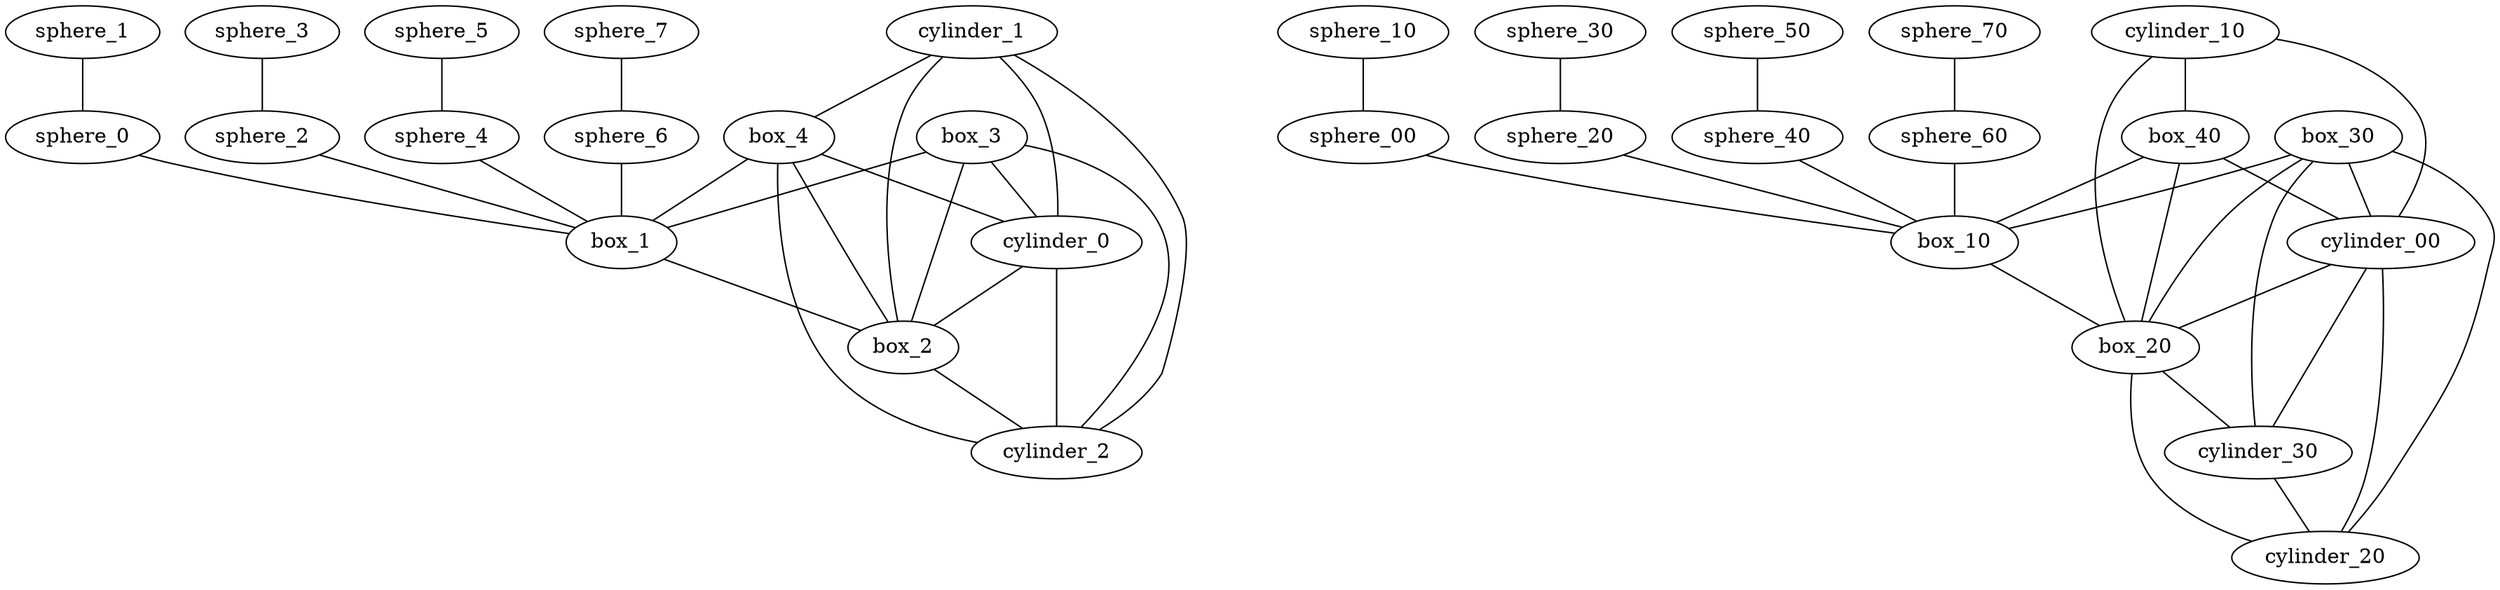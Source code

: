graph G {
0[label="cylinder_2"];
1[label="box_2"];
2[label="cylinder_0"];
3[label="box_1"];
4[label="sphere_0"];
5[label="sphere_1"];
6[label="sphere_2"];
7[label="sphere_3"];
8[label="sphere_4"];
9[label="sphere_5"];
10[label="sphere_6"];
11[label="sphere_7"];
12[label="box_3"];
13[label="box_4"];
14[label="cylinder_1"];
15[label="cylinder_20"];
16[label="cylinder_30"];
17[label="box_20"];
18[label="cylinder_00"];
19[label="box_10"];
20[label="sphere_00"];
21[label="sphere_10"];
22[label="sphere_20"];
23[label="sphere_30"];
24[label="sphere_40"];
25[label="sphere_50"];
26[label="sphere_60"];
27[label="sphere_70"];
28[label="box_30"];
29[label="box_40"];
30[label="cylinder_10"];
1--0 ;
2--0 ;
2--1 ;
3--1 ;
4--3 ;
5--4 ;
6--3 ;
7--6 ;
8--3 ;
9--8 ;
10--3 ;
11--10 ;
12--0 ;
12--1 ;
12--2 ;
12--3 ;
13--0 ;
13--1 ;
13--2 ;
13--3 ;
14--0 ;
14--1 ;
14--2 ;
14--13 ;
16--15 ;
17--15 ;
17--16 ;
18--15 ;
18--16 ;
18--17 ;
19--17 ;
20--19 ;
21--20 ;
22--19 ;
23--22 ;
24--19 ;
25--24 ;
26--19 ;
27--26 ;
28--15 ;
28--16 ;
28--17 ;
28--18 ;
28--19 ;
29--17 ;
29--18 ;
29--19 ;
30--17 ;
30--18 ;
30--29 ;
}
